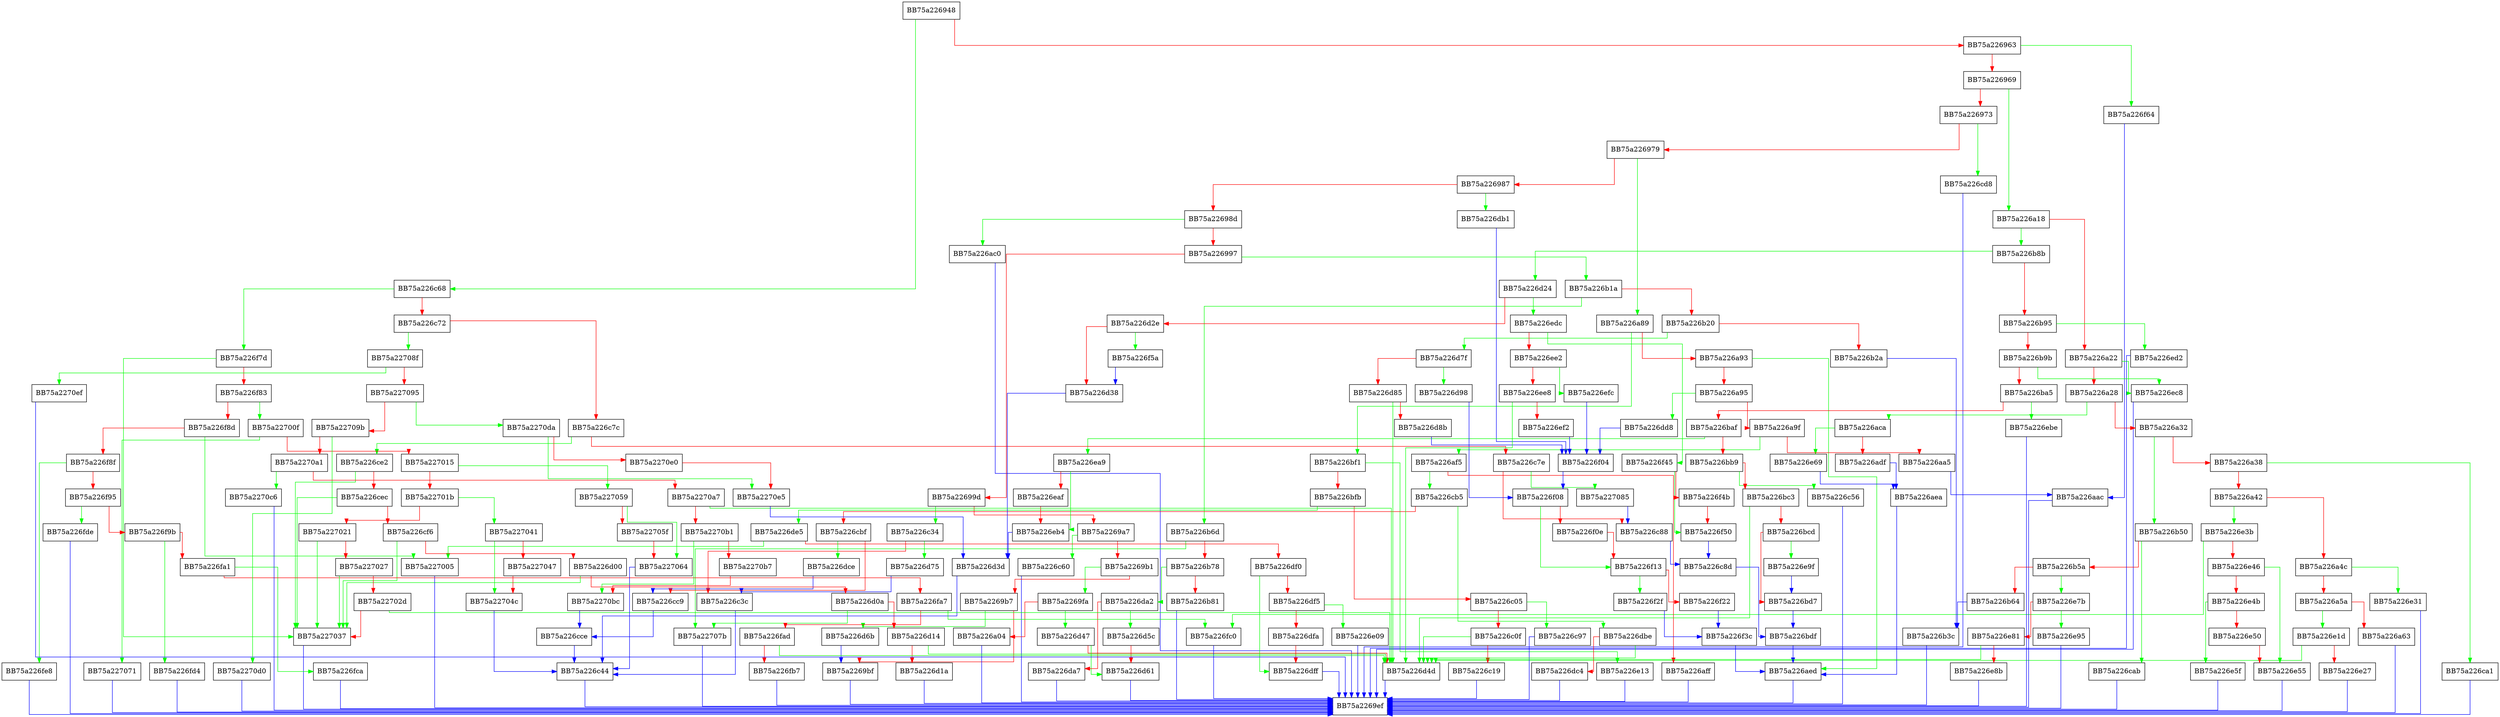 digraph fix_op_type {
  node [shape="box"];
  graph [splines=ortho];
  BB75a226948 -> BB75a226c68 [color="green"];
  BB75a226948 -> BB75a226963 [color="red"];
  BB75a226963 -> BB75a226f64 [color="green"];
  BB75a226963 -> BB75a226969 [color="red"];
  BB75a226969 -> BB75a226a18 [color="green"];
  BB75a226969 -> BB75a226973 [color="red"];
  BB75a226973 -> BB75a226cd8 [color="green"];
  BB75a226973 -> BB75a226979 [color="red"];
  BB75a226979 -> BB75a226a89 [color="green"];
  BB75a226979 -> BB75a226987 [color="red"];
  BB75a226987 -> BB75a226db1 [color="green"];
  BB75a226987 -> BB75a22698d [color="red"];
  BB75a22698d -> BB75a226ac0 [color="green"];
  BB75a22698d -> BB75a226997 [color="red"];
  BB75a226997 -> BB75a226b1a [color="green"];
  BB75a226997 -> BB75a22699d [color="red"];
  BB75a22699d -> BB75a226c34 [color="green"];
  BB75a22699d -> BB75a2269a7 [color="red"];
  BB75a2269a7 -> BB75a226c60 [color="green"];
  BB75a2269a7 -> BB75a2269b1 [color="red"];
  BB75a2269b1 -> BB75a2269fa [color="green"];
  BB75a2269b1 -> BB75a2269b7 [color="red"];
  BB75a2269b7 -> BB75a226d6b [color="green"];
  BB75a2269b7 -> BB75a2269bf [color="red"];
  BB75a2269bf -> BB75a2269ef [color="blue"];
  BB75a2269fa -> BB75a226d47 [color="green"];
  BB75a2269fa -> BB75a226a04 [color="red"];
  BB75a226a04 -> BB75a2269ef [color="blue"];
  BB75a226a18 -> BB75a226b8b [color="green"];
  BB75a226a18 -> BB75a226a22 [color="red"];
  BB75a226a22 -> BB75a226ec8 [color="green"];
  BB75a226a22 -> BB75a226a28 [color="red"];
  BB75a226a28 -> BB75a226aca [color="green"];
  BB75a226a28 -> BB75a226a32 [color="red"];
  BB75a226a32 -> BB75a226b50 [color="green"];
  BB75a226a32 -> BB75a226a38 [color="red"];
  BB75a226a38 -> BB75a226ca1 [color="green"];
  BB75a226a38 -> BB75a226a42 [color="red"];
  BB75a226a42 -> BB75a226e3b [color="green"];
  BB75a226a42 -> BB75a226a4c [color="red"];
  BB75a226a4c -> BB75a226e31 [color="green"];
  BB75a226a4c -> BB75a226a5a [color="red"];
  BB75a226a5a -> BB75a226e1d [color="green"];
  BB75a226a5a -> BB75a226a63 [color="red"];
  BB75a226a63 -> BB75a2269ef [color="blue"];
  BB75a226a89 -> BB75a226bf1 [color="green"];
  BB75a226a89 -> BB75a226a93 [color="red"];
  BB75a226a93 -> BB75a226aed [color="green"];
  BB75a226a93 -> BB75a226a95 [color="red"];
  BB75a226a95 -> BB75a226dd8 [color="green"];
  BB75a226a95 -> BB75a226a9f [color="red"];
  BB75a226a9f -> BB75a226af5 [color="green"];
  BB75a226a9f -> BB75a226aa5 [color="red"];
  BB75a226aa5 -> BB75a226aac [color="blue"];
  BB75a226aac -> BB75a2269ef [color="blue"];
  BB75a226ac0 -> BB75a2269ef [color="blue"];
  BB75a226aca -> BB75a226e69 [color="green"];
  BB75a226aca -> BB75a226adf [color="red"];
  BB75a226adf -> BB75a226aea [color="blue"];
  BB75a226aea -> BB75a226aed [color="blue"];
  BB75a226aed -> BB75a2269ef [color="blue"];
  BB75a226af5 -> BB75a226cb5 [color="green"];
  BB75a226af5 -> BB75a226aff [color="red"];
  BB75a226aff -> BB75a2269ef [color="blue"];
  BB75a226b1a -> BB75a226b6d [color="green"];
  BB75a226b1a -> BB75a226b20 [color="red"];
  BB75a226b20 -> BB75a226d7f [color="green"];
  BB75a226b20 -> BB75a226b2a [color="red"];
  BB75a226b2a -> BB75a226b3c [color="blue"];
  BB75a226b3c -> BB75a2269ef [color="blue"];
  BB75a226b50 -> BB75a226cab [color="green"];
  BB75a226b50 -> BB75a226b5a [color="red"];
  BB75a226b5a -> BB75a226e7b [color="green"];
  BB75a226b5a -> BB75a226b64 [color="red"];
  BB75a226b64 -> BB75a226b3c [color="blue"];
  BB75a226b6d -> BB75a22707b [color="green"];
  BB75a226b6d -> BB75a226b78 [color="red"];
  BB75a226b78 -> BB75a226da2 [color="green"];
  BB75a226b78 -> BB75a226b81 [color="red"];
  BB75a226b81 -> BB75a2269ef [color="blue"];
  BB75a226b8b -> BB75a226d24 [color="green"];
  BB75a226b8b -> BB75a226b95 [color="red"];
  BB75a226b95 -> BB75a226ed2 [color="green"];
  BB75a226b95 -> BB75a226b9b [color="red"];
  BB75a226b9b -> BB75a226ec8 [color="green"];
  BB75a226b9b -> BB75a226ba5 [color="red"];
  BB75a226ba5 -> BB75a226ebe [color="green"];
  BB75a226ba5 -> BB75a226baf [color="red"];
  BB75a226baf -> BB75a226ea9 [color="green"];
  BB75a226baf -> BB75a226bb9 [color="red"];
  BB75a226bb9 -> BB75a226c56 [color="green"];
  BB75a226bb9 -> BB75a226bc3 [color="red"];
  BB75a226bc3 -> BB75a226d4d [color="green"];
  BB75a226bc3 -> BB75a226bcd [color="red"];
  BB75a226bcd -> BB75a226e9f [color="green"];
  BB75a226bcd -> BB75a226bd7 [color="red"];
  BB75a226bd7 -> BB75a226bdf [color="blue"];
  BB75a226bdf -> BB75a226aed [color="blue"];
  BB75a226bf1 -> BB75a226e13 [color="green"];
  BB75a226bf1 -> BB75a226bfb [color="red"];
  BB75a226bfb -> BB75a226de5 [color="green"];
  BB75a226bfb -> BB75a226c05 [color="red"];
  BB75a226c05 -> BB75a226c97 [color="green"];
  BB75a226c05 -> BB75a226c0f [color="red"];
  BB75a226c0f -> BB75a226d4d [color="green"];
  BB75a226c0f -> BB75a226c19 [color="red"];
  BB75a226c19 -> BB75a2269ef [color="blue"];
  BB75a226c34 -> BB75a226d75 [color="green"];
  BB75a226c34 -> BB75a226c3c [color="red"];
  BB75a226c3c -> BB75a226c44 [color="blue"];
  BB75a226c44 -> BB75a2269ef [color="blue"];
  BB75a226c56 -> BB75a2269ef [color="blue"];
  BB75a226c60 -> BB75a2269ef [color="blue"];
  BB75a226c68 -> BB75a226f7d [color="green"];
  BB75a226c68 -> BB75a226c72 [color="red"];
  BB75a226c72 -> BB75a22708f [color="green"];
  BB75a226c72 -> BB75a226c7c [color="red"];
  BB75a226c7c -> BB75a226ce2 [color="green"];
  BB75a226c7c -> BB75a226c7e [color="red"];
  BB75a226c7e -> BB75a227085 [color="green"];
  BB75a226c7e -> BB75a226c88 [color="red"];
  BB75a226c88 -> BB75a226c8d [color="blue"];
  BB75a226c8d -> BB75a226bdf [color="blue"];
  BB75a226c97 -> BB75a2269ef [color="blue"];
  BB75a226ca1 -> BB75a2269ef [color="blue"];
  BB75a226cab -> BB75a2269ef [color="blue"];
  BB75a226cb5 -> BB75a226dbe [color="green"];
  BB75a226cb5 -> BB75a226cbf [color="red"];
  BB75a226cbf -> BB75a226dce [color="green"];
  BB75a226cbf -> BB75a226cc9 [color="red"];
  BB75a226cc9 -> BB75a226cce [color="blue"];
  BB75a226cce -> BB75a226c44 [color="blue"];
  BB75a226cd8 -> BB75a2269ef [color="blue"];
  BB75a226ce2 -> BB75a227037 [color="green"];
  BB75a226ce2 -> BB75a226cec [color="red"];
  BB75a226cec -> BB75a227037 [color="green"];
  BB75a226cec -> BB75a226cf6 [color="red"];
  BB75a226cf6 -> BB75a227037 [color="green"];
  BB75a226cf6 -> BB75a226d00 [color="red"];
  BB75a226d00 -> BB75a227037 [color="green"];
  BB75a226d00 -> BB75a226d0a [color="red"];
  BB75a226d0a -> BB75a22707b [color="green"];
  BB75a226d0a -> BB75a226d14 [color="red"];
  BB75a226d14 -> BB75a226d4d [color="green"];
  BB75a226d14 -> BB75a226d1a [color="red"];
  BB75a226d1a -> BB75a2269ef [color="blue"];
  BB75a226d24 -> BB75a226edc [color="green"];
  BB75a226d24 -> BB75a226d2e [color="red"];
  BB75a226d2e -> BB75a226f5a [color="green"];
  BB75a226d2e -> BB75a226d38 [color="red"];
  BB75a226d38 -> BB75a226d3d [color="blue"];
  BB75a226d3d -> BB75a226c44 [color="blue"];
  BB75a226d47 -> BB75a226d61 [color="green"];
  BB75a226d47 -> BB75a226d4d [color="red"];
  BB75a226d4d -> BB75a2269ef [color="blue"];
  BB75a226d5c -> BB75a226d61 [color="red"];
  BB75a226d61 -> BB75a2269ef [color="blue"];
  BB75a226d6b -> BB75a2269bf [color="blue"];
  BB75a226d75 -> BB75a226c3c [color="blue"];
  BB75a226d7f -> BB75a226d98 [color="green"];
  BB75a226d7f -> BB75a226d85 [color="red"];
  BB75a226d85 -> BB75a226d4d [color="green"];
  BB75a226d85 -> BB75a226d8b [color="red"];
  BB75a226d8b -> BB75a226f04 [color="blue"];
  BB75a226d98 -> BB75a226f08 [color="blue"];
  BB75a226da2 -> BB75a226d5c [color="green"];
  BB75a226da2 -> BB75a226da7 [color="red"];
  BB75a226da7 -> BB75a2269ef [color="blue"];
  BB75a226db1 -> BB75a226f04 [color="blue"];
  BB75a226dbe -> BB75a226d4d [color="green"];
  BB75a226dbe -> BB75a226dc4 [color="red"];
  BB75a226dc4 -> BB75a2269ef [color="blue"];
  BB75a226dce -> BB75a226cc9 [color="blue"];
  BB75a226dd8 -> BB75a226f04 [color="blue"];
  BB75a226de5 -> BB75a227005 [color="green"];
  BB75a226de5 -> BB75a226df0 [color="red"];
  BB75a226df0 -> BB75a226dff [color="green"];
  BB75a226df0 -> BB75a226df5 [color="red"];
  BB75a226df5 -> BB75a226e09 [color="green"];
  BB75a226df5 -> BB75a226dfa [color="red"];
  BB75a226dfa -> BB75a226dff [color="red"];
  BB75a226dff -> BB75a2269ef [color="blue"];
  BB75a226e09 -> BB75a2269ef [color="blue"];
  BB75a226e13 -> BB75a2269ef [color="blue"];
  BB75a226e1d -> BB75a226d4d [color="green"];
  BB75a226e1d -> BB75a226e27 [color="red"];
  BB75a226e27 -> BB75a2269ef [color="blue"];
  BB75a226e31 -> BB75a2269ef [color="blue"];
  BB75a226e3b -> BB75a226fc0 [color="green"];
  BB75a226e3b -> BB75a226e46 [color="red"];
  BB75a226e46 -> BB75a226e55 [color="green"];
  BB75a226e46 -> BB75a226e4b [color="red"];
  BB75a226e4b -> BB75a226e5f [color="green"];
  BB75a226e4b -> BB75a226e50 [color="red"];
  BB75a226e50 -> BB75a226e55 [color="red"];
  BB75a226e55 -> BB75a2269ef [color="blue"];
  BB75a226e5f -> BB75a2269ef [color="blue"];
  BB75a226e69 -> BB75a226aea [color="blue"];
  BB75a226e7b -> BB75a226e95 [color="green"];
  BB75a226e7b -> BB75a226e81 [color="red"];
  BB75a226e81 -> BB75a226d4d [color="green"];
  BB75a226e81 -> BB75a226e8b [color="red"];
  BB75a226e8b -> BB75a2269ef [color="blue"];
  BB75a226e95 -> BB75a2269ef [color="blue"];
  BB75a226e9f -> BB75a226bd7 [color="blue"];
  BB75a226ea9 -> BB75a226eb4 [color="green"];
  BB75a226ea9 -> BB75a226eaf [color="red"];
  BB75a226eaf -> BB75a226eb4 [color="red"];
  BB75a226eb4 -> BB75a226d3d [color="blue"];
  BB75a226ebe -> BB75a2269ef [color="blue"];
  BB75a226ec8 -> BB75a2269ef [color="blue"];
  BB75a226ed2 -> BB75a2269ef [color="blue"];
  BB75a226edc -> BB75a226f45 [color="green"];
  BB75a226edc -> BB75a226ee2 [color="red"];
  BB75a226ee2 -> BB75a226efc [color="green"];
  BB75a226ee2 -> BB75a226ee8 [color="red"];
  BB75a226ee8 -> BB75a226d4d [color="green"];
  BB75a226ee8 -> BB75a226ef2 [color="red"];
  BB75a226ef2 -> BB75a226f04 [color="blue"];
  BB75a226efc -> BB75a226f04 [color="blue"];
  BB75a226f04 -> BB75a226f08 [color="blue"];
  BB75a226f08 -> BB75a226f13 [color="green"];
  BB75a226f08 -> BB75a226f0e [color="red"];
  BB75a226f0e -> BB75a226f13 [color="red"];
  BB75a226f13 -> BB75a226f2f [color="green"];
  BB75a226f13 -> BB75a226f22 [color="red"];
  BB75a226f22 -> BB75a226f3c [color="blue"];
  BB75a226f2f -> BB75a226f3c [color="blue"];
  BB75a226f3c -> BB75a226aed [color="blue"];
  BB75a226f45 -> BB75a226f50 [color="green"];
  BB75a226f45 -> BB75a226f4b [color="red"];
  BB75a226f4b -> BB75a226f50 [color="red"];
  BB75a226f50 -> BB75a226c8d [color="blue"];
  BB75a226f5a -> BB75a226d38 [color="blue"];
  BB75a226f64 -> BB75a226aac [color="blue"];
  BB75a226f7d -> BB75a227037 [color="green"];
  BB75a226f7d -> BB75a226f83 [color="red"];
  BB75a226f83 -> BB75a22700f [color="green"];
  BB75a226f83 -> BB75a226f8d [color="red"];
  BB75a226f8d -> BB75a227005 [color="green"];
  BB75a226f8d -> BB75a226f8f [color="red"];
  BB75a226f8f -> BB75a226fe8 [color="green"];
  BB75a226f8f -> BB75a226f95 [color="red"];
  BB75a226f95 -> BB75a226fde [color="green"];
  BB75a226f95 -> BB75a226f9b [color="red"];
  BB75a226f9b -> BB75a226fd4 [color="green"];
  BB75a226f9b -> BB75a226fa1 [color="red"];
  BB75a226fa1 -> BB75a226fca [color="green"];
  BB75a226fa1 -> BB75a226fa7 [color="red"];
  BB75a226fa7 -> BB75a226fc0 [color="green"];
  BB75a226fa7 -> BB75a226fad [color="red"];
  BB75a226fad -> BB75a226d4d [color="green"];
  BB75a226fad -> BB75a226fb7 [color="red"];
  BB75a226fb7 -> BB75a2269ef [color="blue"];
  BB75a226fc0 -> BB75a2269ef [color="blue"];
  BB75a226fca -> BB75a2269ef [color="blue"];
  BB75a226fd4 -> BB75a2269ef [color="blue"];
  BB75a226fde -> BB75a2269ef [color="blue"];
  BB75a226fe8 -> BB75a2269ef [color="blue"];
  BB75a227005 -> BB75a2269ef [color="blue"];
  BB75a22700f -> BB75a227071 [color="green"];
  BB75a22700f -> BB75a227015 [color="red"];
  BB75a227015 -> BB75a227059 [color="green"];
  BB75a227015 -> BB75a22701b [color="red"];
  BB75a22701b -> BB75a227041 [color="green"];
  BB75a22701b -> BB75a227021 [color="red"];
  BB75a227021 -> BB75a227037 [color="green"];
  BB75a227021 -> BB75a227027 [color="red"];
  BB75a227027 -> BB75a227037 [color="green"];
  BB75a227027 -> BB75a22702d [color="red"];
  BB75a22702d -> BB75a226d4d [color="green"];
  BB75a22702d -> BB75a227037 [color="red"];
  BB75a227037 -> BB75a2269ef [color="blue"];
  BB75a227041 -> BB75a22704c [color="green"];
  BB75a227041 -> BB75a227047 [color="red"];
  BB75a227047 -> BB75a22704c [color="red"];
  BB75a22704c -> BB75a226c44 [color="blue"];
  BB75a227059 -> BB75a227064 [color="green"];
  BB75a227059 -> BB75a22705f [color="red"];
  BB75a22705f -> BB75a227064 [color="red"];
  BB75a227064 -> BB75a226c44 [color="blue"];
  BB75a227071 -> BB75a2269ef [color="blue"];
  BB75a22707b -> BB75a2269ef [color="blue"];
  BB75a227085 -> BB75a226c88 [color="blue"];
  BB75a22708f -> BB75a2270ef [color="green"];
  BB75a22708f -> BB75a227095 [color="red"];
  BB75a227095 -> BB75a2270da [color="green"];
  BB75a227095 -> BB75a22709b [color="red"];
  BB75a22709b -> BB75a2270d0 [color="green"];
  BB75a22709b -> BB75a2270a1 [color="red"];
  BB75a2270a1 -> BB75a2270c6 [color="green"];
  BB75a2270a1 -> BB75a2270a7 [color="red"];
  BB75a2270a7 -> BB75a226d4d [color="green"];
  BB75a2270a7 -> BB75a2270b1 [color="red"];
  BB75a2270b1 -> BB75a2270bc [color="green"];
  BB75a2270b1 -> BB75a2270b7 [color="red"];
  BB75a2270b7 -> BB75a2270bc [color="red"];
  BB75a2270bc -> BB75a226cce [color="blue"];
  BB75a2270c6 -> BB75a2269ef [color="blue"];
  BB75a2270d0 -> BB75a2269ef [color="blue"];
  BB75a2270da -> BB75a2270e5 [color="green"];
  BB75a2270da -> BB75a2270e0 [color="red"];
  BB75a2270e0 -> BB75a2270e5 [color="red"];
  BB75a2270e5 -> BB75a226d3d [color="blue"];
  BB75a2270ef -> BB75a2269ef [color="blue"];
}